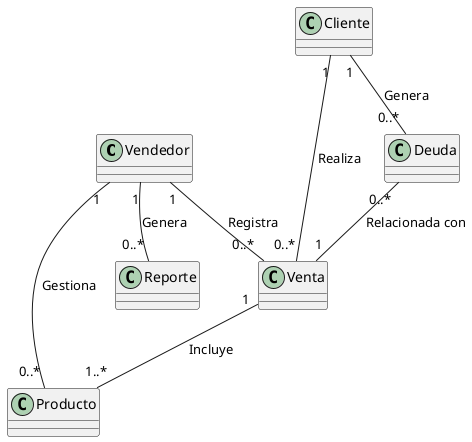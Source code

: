 @startuml
class Vendedor {
    ' +nombre: string
    ' +email: string
}

class Cliente {
    ' +nombre: string
    ' +email: string
}

class Producto {
    ' +nombre: string
    ' +precio: float
    ' +stock: int
}

class Venta {
    ' +fecha: datetime
    ' +total: float
}

class Deuda {
    ' +monto: float
}

class Reporte {
    ' +generarReporte(): string
}

' Relaciones con cardinalidad
Vendedor "1" -- "0..*" Producto : "Gestiona"
Vendedor "1" -- "0..*" Venta : "Registra"
Cliente "1" -- "0..*" Venta : "Realiza"
Venta "1" -- "1..*" Producto : "Incluye"
Cliente "1" -- "0..*" Deuda : "Genera"
Deuda "0..*" -- "1" Venta : "Relacionada con"
Vendedor "1" -- "0..*" Reporte : "Genera"
@enduml
